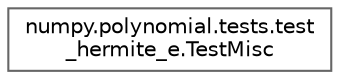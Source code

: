 digraph "Graphical Class Hierarchy"
{
 // LATEX_PDF_SIZE
  bgcolor="transparent";
  edge [fontname=Helvetica,fontsize=10,labelfontname=Helvetica,labelfontsize=10];
  node [fontname=Helvetica,fontsize=10,shape=box,height=0.2,width=0.4];
  rankdir="LR";
  Node0 [id="Node000000",label="numpy.polynomial.tests.test\l_hermite_e.TestMisc",height=0.2,width=0.4,color="grey40", fillcolor="white", style="filled",URL="$d3/dd3/classnumpy_1_1polynomial_1_1tests_1_1test__hermite__e_1_1TestMisc.html",tooltip=" "];
}
